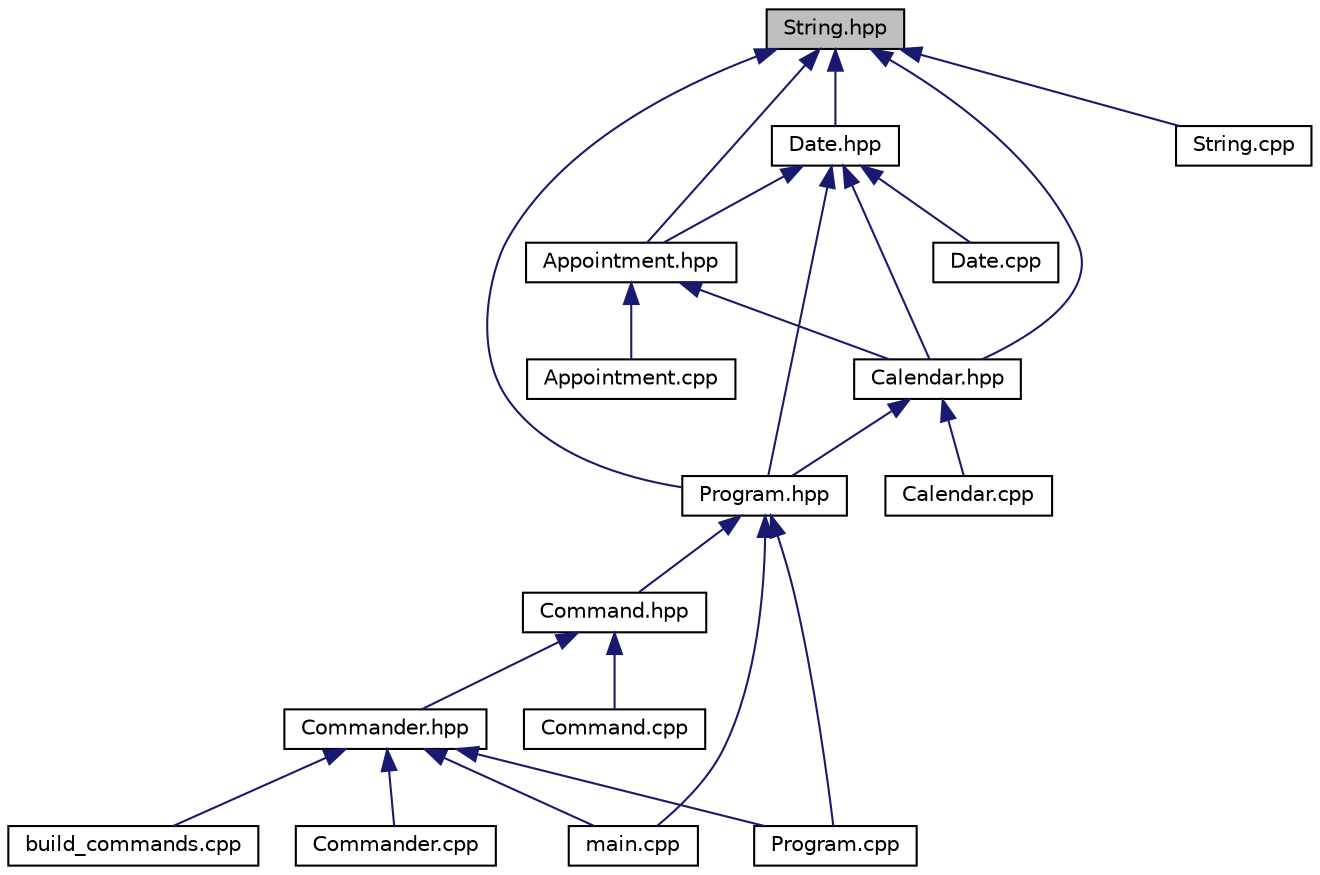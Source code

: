 digraph "String.hpp"
{
  edge [fontname="Helvetica",fontsize="10",labelfontname="Helvetica",labelfontsize="10"];
  node [fontname="Helvetica",fontsize="10",shape=record];
  Node5 [label="String.hpp",height=0.2,width=0.4,color="black", fillcolor="grey75", style="filled", fontcolor="black"];
  Node5 -> Node6 [dir="back",color="midnightblue",fontsize="10",style="solid"];
  Node6 [label="Date.hpp",height=0.2,width=0.4,color="black", fillcolor="white", style="filled",URL="$Date_8hpp.html"];
  Node6 -> Node7 [dir="back",color="midnightblue",fontsize="10",style="solid"];
  Node7 [label="Appointment.hpp",height=0.2,width=0.4,color="black", fillcolor="white", style="filled",URL="$Appointment_8hpp.html"];
  Node7 -> Node8 [dir="back",color="midnightblue",fontsize="10",style="solid"];
  Node8 [label="Appointment.cpp",height=0.2,width=0.4,color="black", fillcolor="white", style="filled",URL="$Appointment_8cpp.html"];
  Node7 -> Node9 [dir="back",color="midnightblue",fontsize="10",style="solid"];
  Node9 [label="Calendar.hpp",height=0.2,width=0.4,color="black", fillcolor="white", style="filled",URL="$Calendar_8hpp.html"];
  Node9 -> Node10 [dir="back",color="midnightblue",fontsize="10",style="solid"];
  Node10 [label="Program.hpp",height=0.2,width=0.4,color="black", fillcolor="white", style="filled",URL="$Program_8hpp.html"];
  Node10 -> Node11 [dir="back",color="midnightblue",fontsize="10",style="solid"];
  Node11 [label="Command.hpp",height=0.2,width=0.4,color="black", fillcolor="white", style="filled",URL="$Command_8hpp.html"];
  Node11 -> Node12 [dir="back",color="midnightblue",fontsize="10",style="solid"];
  Node12 [label="Commander.hpp",height=0.2,width=0.4,color="black", fillcolor="white", style="filled",URL="$Commander_8hpp.html"];
  Node12 -> Node13 [dir="back",color="midnightblue",fontsize="10",style="solid"];
  Node13 [label="build_commands.cpp",height=0.2,width=0.4,color="black", fillcolor="white", style="filled",URL="$build__commands_8cpp.html"];
  Node12 -> Node14 [dir="back",color="midnightblue",fontsize="10",style="solid"];
  Node14 [label="Commander.cpp",height=0.2,width=0.4,color="black", fillcolor="white", style="filled",URL="$Commander_8cpp.html"];
  Node12 -> Node15 [dir="back",color="midnightblue",fontsize="10",style="solid"];
  Node15 [label="main.cpp",height=0.2,width=0.4,color="black", fillcolor="white", style="filled",URL="$main_8cpp.html"];
  Node12 -> Node16 [dir="back",color="midnightblue",fontsize="10",style="solid"];
  Node16 [label="Program.cpp",height=0.2,width=0.4,color="black", fillcolor="white", style="filled",URL="$Program_8cpp.html"];
  Node11 -> Node17 [dir="back",color="midnightblue",fontsize="10",style="solid"];
  Node17 [label="Command.cpp",height=0.2,width=0.4,color="black", fillcolor="white", style="filled",URL="$Command_8cpp.html"];
  Node10 -> Node15 [dir="back",color="midnightblue",fontsize="10",style="solid"];
  Node10 -> Node16 [dir="back",color="midnightblue",fontsize="10",style="solid"];
  Node9 -> Node18 [dir="back",color="midnightblue",fontsize="10",style="solid"];
  Node18 [label="Calendar.cpp",height=0.2,width=0.4,color="black", fillcolor="white", style="filled",URL="$Calendar_8cpp.html"];
  Node6 -> Node9 [dir="back",color="midnightblue",fontsize="10",style="solid"];
  Node6 -> Node10 [dir="back",color="midnightblue",fontsize="10",style="solid"];
  Node6 -> Node19 [dir="back",color="midnightblue",fontsize="10",style="solid"];
  Node19 [label="Date.cpp",height=0.2,width=0.4,color="black", fillcolor="white", style="filled",URL="$Date_8cpp.html"];
  Node5 -> Node7 [dir="back",color="midnightblue",fontsize="10",style="solid"];
  Node5 -> Node9 [dir="back",color="midnightblue",fontsize="10",style="solid"];
  Node5 -> Node10 [dir="back",color="midnightblue",fontsize="10",style="solid"];
  Node5 -> Node20 [dir="back",color="midnightblue",fontsize="10",style="solid"];
  Node20 [label="String.cpp",height=0.2,width=0.4,color="black", fillcolor="white", style="filled",URL="$String_8cpp.html"];
}
